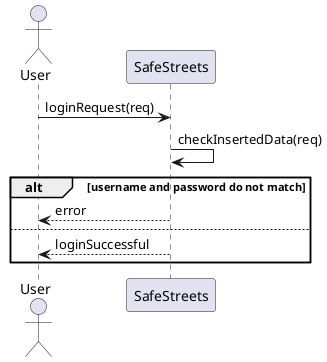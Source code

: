 @startuml rasd_sequence_diagram_uc_1_2
skinparam Shadowing false

actor User as U
participant SafeStreets as SS

U -> SS : loginRequest(req)
SS -> SS : checkInsertedData(req)

alt username and password do not match
SS --> U : error
else 
SS --> U : loginSuccessful
end

@enduml